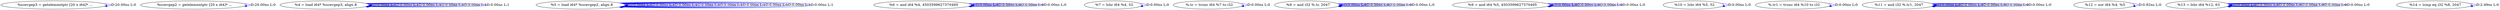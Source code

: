 digraph {
Node0x40350a0[label="  %scevgep3 = getelementptr [20 x i64]* ..."];
Node0x40350a0 -> Node0x40350a0[label="D:20.00ns L:0",color=blue];
Node0x4035180[label="  %scevgep2 = getelementptr [20 x i64]* ..."];
Node0x4035180 -> Node0x4035180[label="D:20.00ns L:0",color=blue];
Node0x4035260[label="  %4 = load i64* %scevgep3, align 8"];
Node0x4035260 -> Node0x4035260[label="D:0.00ns L:1",color=blue];
Node0x4035260 -> Node0x4035260[label="D:0.00ns L:1",color=blue];
Node0x4035260 -> Node0x4035260[label="D:0.00ns L:1",color=blue];
Node0x4035260 -> Node0x4035260[label="D:0.00ns L:1",color=blue];
Node0x4035260 -> Node0x4035260[label="D:0.00ns L:1",color=blue];
Node0x4035260 -> Node0x4035260[label="D:0.00ns L:1",color=blue];
Node0x4035340[label="  %5 = load i64* %scevgep2, align 8"];
Node0x4035340 -> Node0x4035340[label="D:0.00ns L:1",color=blue];
Node0x4035340 -> Node0x4035340[label="D:0.00ns L:1",color=blue];
Node0x4035340 -> Node0x4035340[label="D:0.00ns L:1",color=blue];
Node0x4035340 -> Node0x4035340[label="D:0.00ns L:1",color=blue];
Node0x4035340 -> Node0x4035340[label="D:0.00ns L:1",color=blue];
Node0x4035340 -> Node0x4035340[label="D:0.00ns L:1",color=blue];
Node0x4035340 -> Node0x4035340[label="D:0.00ns L:1",color=blue];
Node0x4035340 -> Node0x4035340[label="D:0.00ns L:1",color=blue];
Node0x4035340 -> Node0x4035340[label="D:0.00ns L:1",color=blue];
Node0x4035420[label="  %6 = and i64 %4, 4503599627370495"];
Node0x4035420 -> Node0x4035420[label="D:0.00ns L:0",color=blue];
Node0x4035420 -> Node0x4035420[label="D:0.00ns L:0",color=blue];
Node0x4035420 -> Node0x4035420[label="D:0.00ns L:0",color=blue];
Node0x4035420 -> Node0x4035420[label="D:0.00ns L:0",color=blue];
Node0x4035500[label="  %7 = lshr i64 %4, 52"];
Node0x4035500 -> Node0x4035500[label="D:0.00ns L:0",color=blue];
Node0x40355e0[label="  %.tr = trunc i64 %7 to i32"];
Node0x40355e0 -> Node0x40355e0[label="D:0.00ns L:0",color=blue];
Node0x40356c0[label="  %8 = and i32 %.tr, 2047"];
Node0x40356c0 -> Node0x40356c0[label="D:0.00ns L:0",color=blue];
Node0x40356c0 -> Node0x40356c0[label="D:0.00ns L:0",color=blue];
Node0x40356c0 -> Node0x40356c0[label="D:0.00ns L:0",color=blue];
Node0x40356c0 -> Node0x40356c0[label="D:0.00ns L:0",color=blue];
Node0x40357a0[label="  %9 = and i64 %5, 4503599627370495"];
Node0x40357a0 -> Node0x40357a0[label="D:0.00ns L:0",color=blue];
Node0x40357a0 -> Node0x40357a0[label="D:0.00ns L:0",color=blue];
Node0x40357a0 -> Node0x40357a0[label="D:0.00ns L:0",color=blue];
Node0x40357a0 -> Node0x40357a0[label="D:0.00ns L:0",color=blue];
Node0x4035880[label="  %10 = lshr i64 %5, 52"];
Node0x4035880 -> Node0x4035880[label="D:0.00ns L:0",color=blue];
Node0x4035960[label="  %.tr1 = trunc i64 %10 to i32"];
Node0x4035960 -> Node0x4035960[label="D:0.00ns L:0",color=blue];
Node0x4035a40[label="  %11 = and i32 %.tr1, 2047"];
Node0x4035a40 -> Node0x4035a40[label="D:0.00ns L:0",color=blue];
Node0x4035a40 -> Node0x4035a40[label="D:0.00ns L:0",color=blue];
Node0x4035a40 -> Node0x4035a40[label="D:0.00ns L:0",color=blue];
Node0x4035a40 -> Node0x4035a40[label="D:0.00ns L:0",color=blue];
Node0x4035a40 -> Node0x4035a40[label="D:0.00ns L:0",color=blue];
Node0x4035b20[label="  %12 = xor i64 %4, %5"];
Node0x4035b20 -> Node0x4035b20[label="D:0.92ns L:0",color=blue];
Node0x4035c30[label="  %13 = lshr i64 %12, 63"];
Node0x4035c30 -> Node0x4035c30[label="D:0.00ns L:0",color=blue];
Node0x4035c30 -> Node0x4035c30[label="D:0.00ns L:0",color=blue];
Node0x4035c30 -> Node0x4035c30[label="D:0.00ns L:0",color=blue];
Node0x4035c30 -> Node0x4035c30[label="D:0.00ns L:0",color=blue];
Node0x4035c30 -> Node0x4035c30[label="D:0.00ns L:0",color=blue];
Node0x4035c30 -> Node0x4035c30[label="D:0.00ns L:0",color=blue];
Node0x4035d10[label="  %14 = icmp eq i32 %8, 2047"];
Node0x4035d10 -> Node0x4035d10[label="D:2.49ns L:0",color=blue];
}
